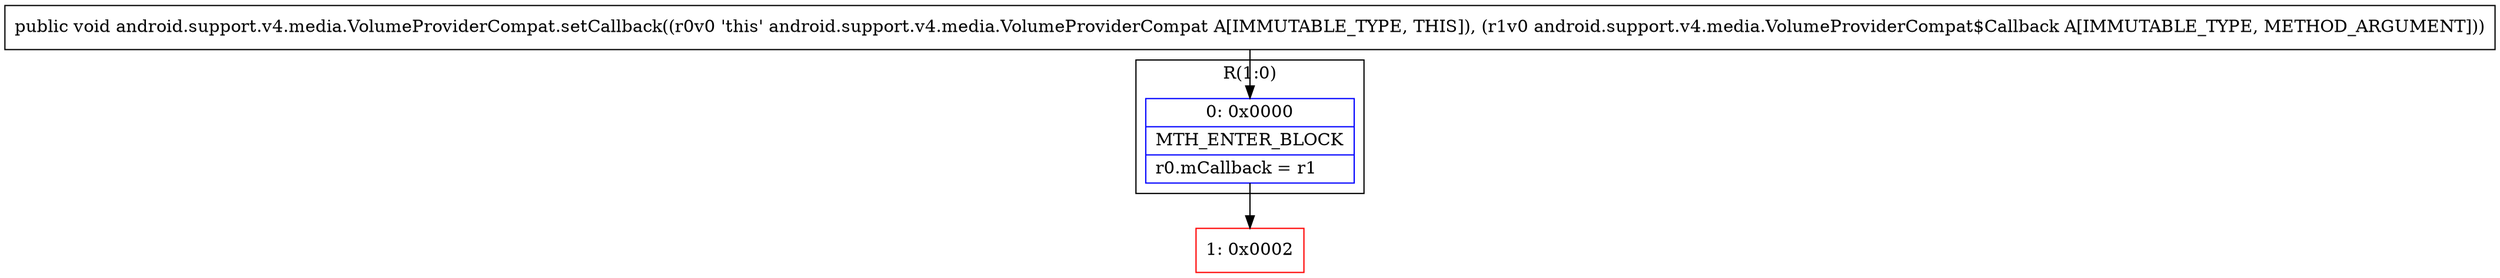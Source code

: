 digraph "CFG forandroid.support.v4.media.VolumeProviderCompat.setCallback(Landroid\/support\/v4\/media\/VolumeProviderCompat$Callback;)V" {
subgraph cluster_Region_1716411276 {
label = "R(1:0)";
node [shape=record,color=blue];
Node_0 [shape=record,label="{0\:\ 0x0000|MTH_ENTER_BLOCK\l|r0.mCallback = r1\l}"];
}
Node_1 [shape=record,color=red,label="{1\:\ 0x0002}"];
MethodNode[shape=record,label="{public void android.support.v4.media.VolumeProviderCompat.setCallback((r0v0 'this' android.support.v4.media.VolumeProviderCompat A[IMMUTABLE_TYPE, THIS]), (r1v0 android.support.v4.media.VolumeProviderCompat$Callback A[IMMUTABLE_TYPE, METHOD_ARGUMENT])) }"];
MethodNode -> Node_0;
Node_0 -> Node_1;
}

